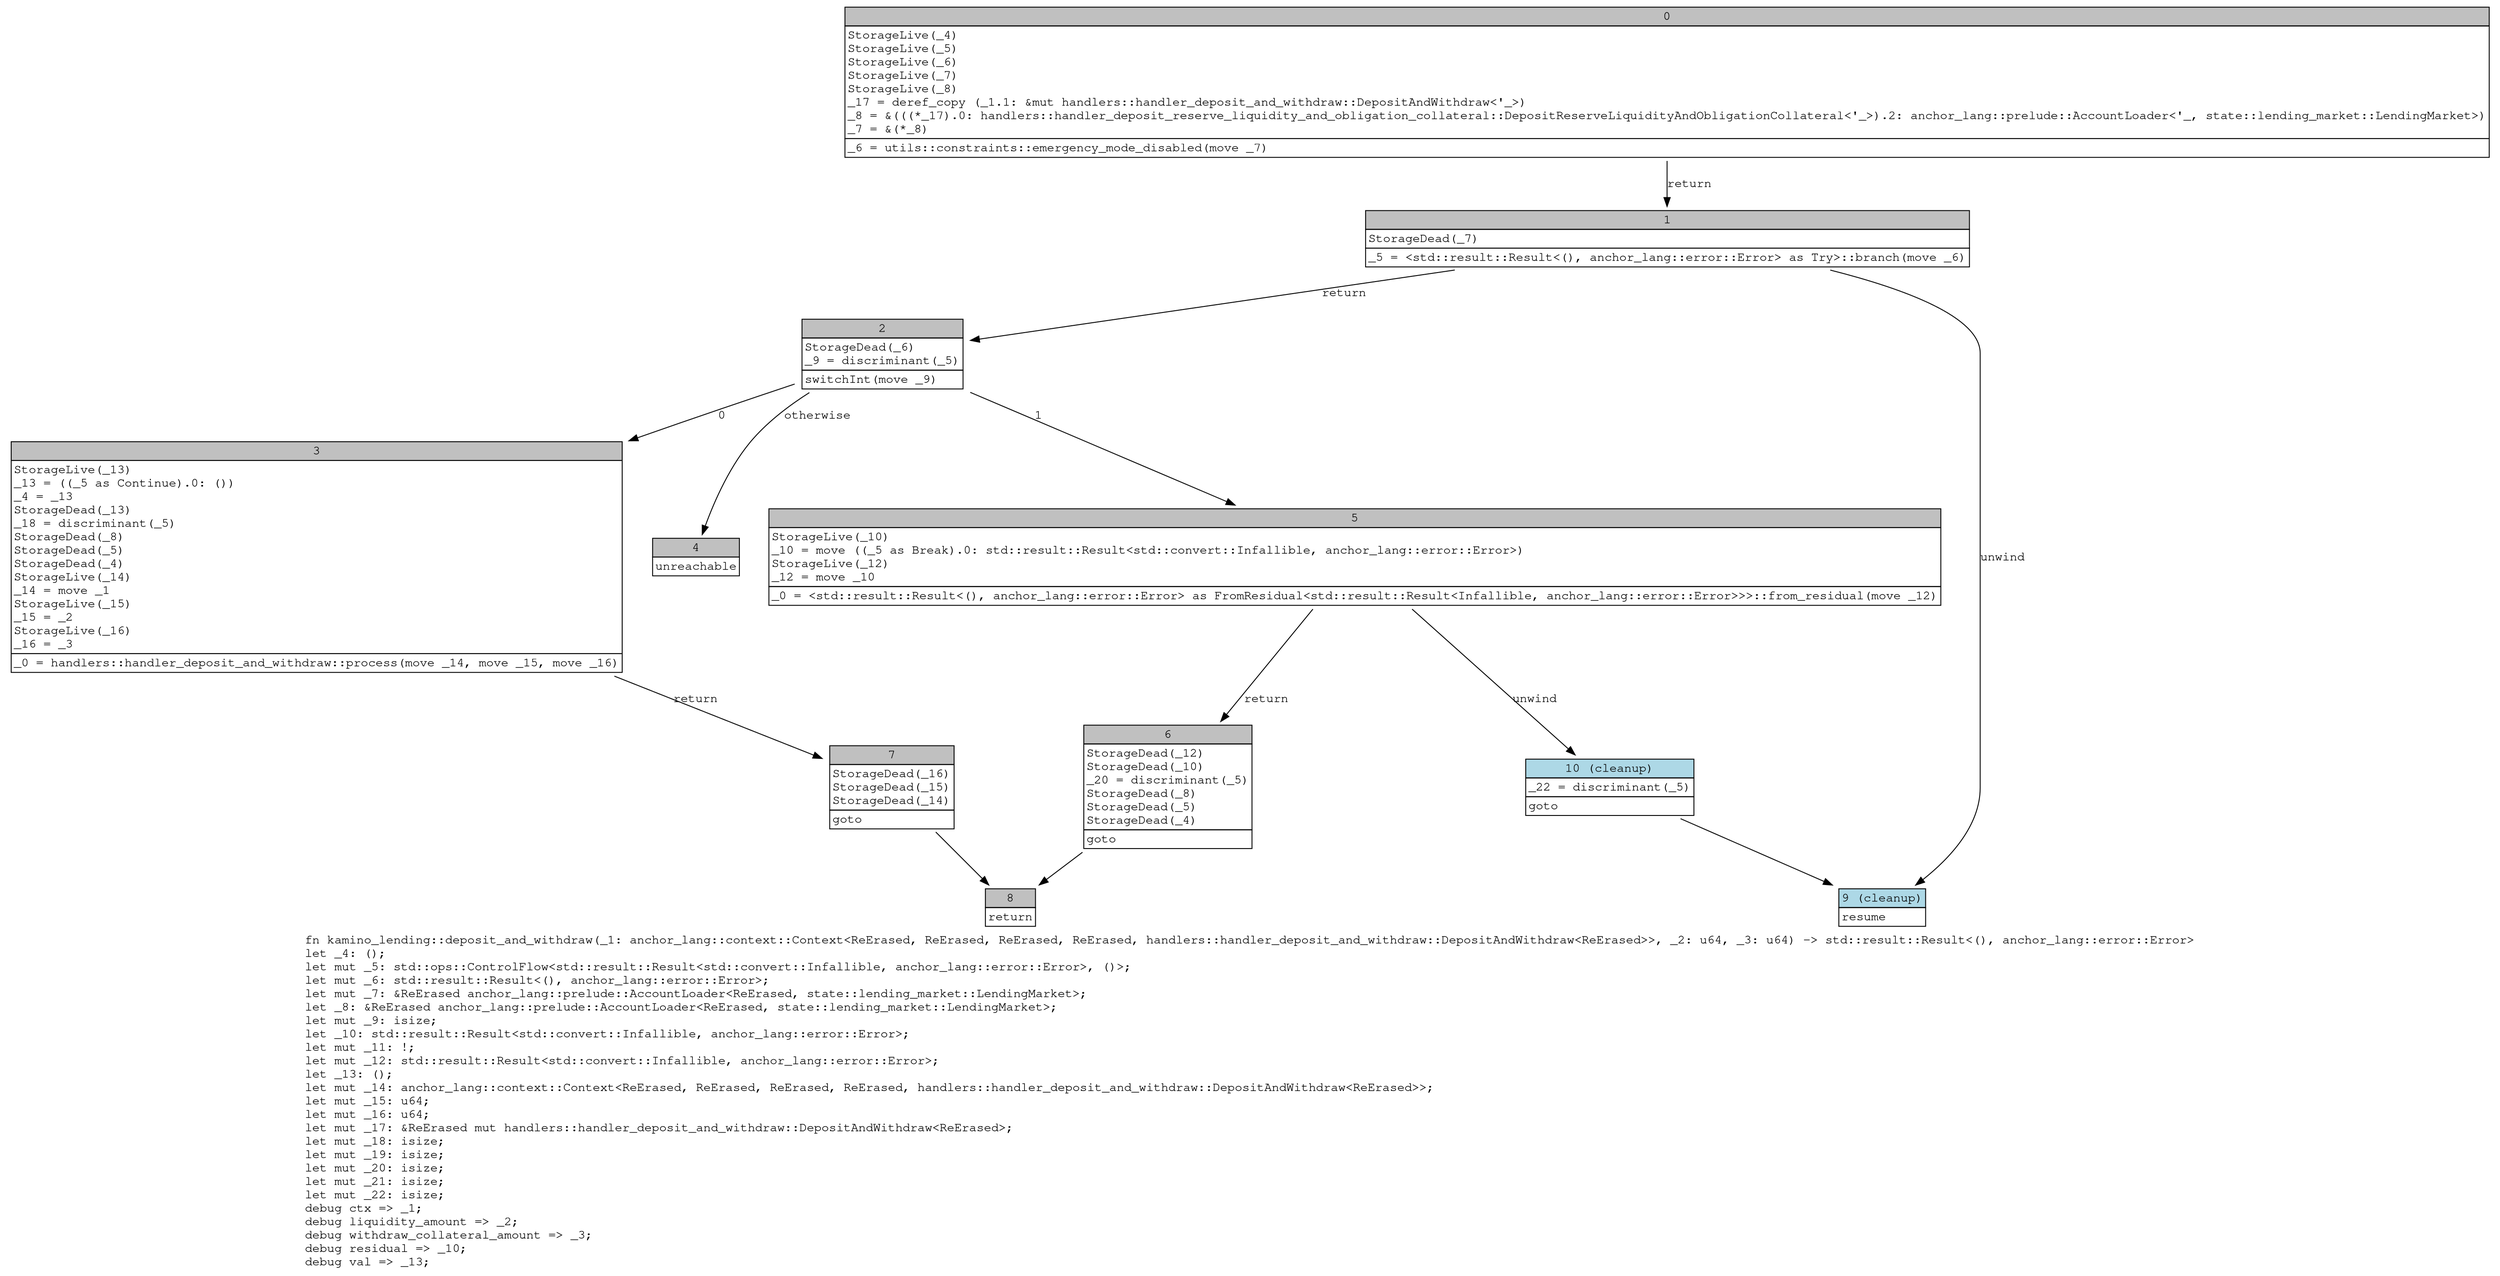 digraph Mir_0_13855 {
    graph [fontname="Courier, monospace"];
    node [fontname="Courier, monospace"];
    edge [fontname="Courier, monospace"];
    label=<fn kamino_lending::deposit_and_withdraw(_1: anchor_lang::context::Context&lt;ReErased, ReErased, ReErased, ReErased, handlers::handler_deposit_and_withdraw::DepositAndWithdraw&lt;ReErased&gt;&gt;, _2: u64, _3: u64) -&gt; std::result::Result&lt;(), anchor_lang::error::Error&gt;<br align="left"/>let _4: ();<br align="left"/>let mut _5: std::ops::ControlFlow&lt;std::result::Result&lt;std::convert::Infallible, anchor_lang::error::Error&gt;, ()&gt;;<br align="left"/>let mut _6: std::result::Result&lt;(), anchor_lang::error::Error&gt;;<br align="left"/>let mut _7: &amp;ReErased anchor_lang::prelude::AccountLoader&lt;ReErased, state::lending_market::LendingMarket&gt;;<br align="left"/>let _8: &amp;ReErased anchor_lang::prelude::AccountLoader&lt;ReErased, state::lending_market::LendingMarket&gt;;<br align="left"/>let mut _9: isize;<br align="left"/>let _10: std::result::Result&lt;std::convert::Infallible, anchor_lang::error::Error&gt;;<br align="left"/>let mut _11: !;<br align="left"/>let mut _12: std::result::Result&lt;std::convert::Infallible, anchor_lang::error::Error&gt;;<br align="left"/>let _13: ();<br align="left"/>let mut _14: anchor_lang::context::Context&lt;ReErased, ReErased, ReErased, ReErased, handlers::handler_deposit_and_withdraw::DepositAndWithdraw&lt;ReErased&gt;&gt;;<br align="left"/>let mut _15: u64;<br align="left"/>let mut _16: u64;<br align="left"/>let mut _17: &amp;ReErased mut handlers::handler_deposit_and_withdraw::DepositAndWithdraw&lt;ReErased&gt;;<br align="left"/>let mut _18: isize;<br align="left"/>let mut _19: isize;<br align="left"/>let mut _20: isize;<br align="left"/>let mut _21: isize;<br align="left"/>let mut _22: isize;<br align="left"/>debug ctx =&gt; _1;<br align="left"/>debug liquidity_amount =&gt; _2;<br align="left"/>debug withdraw_collateral_amount =&gt; _3;<br align="left"/>debug residual =&gt; _10;<br align="left"/>debug val =&gt; _13;<br align="left"/>>;
    bb0__0_13855 [shape="none", label=<<table border="0" cellborder="1" cellspacing="0"><tr><td bgcolor="gray" align="center" colspan="1">0</td></tr><tr><td align="left" balign="left">StorageLive(_4)<br/>StorageLive(_5)<br/>StorageLive(_6)<br/>StorageLive(_7)<br/>StorageLive(_8)<br/>_17 = deref_copy (_1.1: &amp;mut handlers::handler_deposit_and_withdraw::DepositAndWithdraw&lt;'_&gt;)<br/>_8 = &amp;(((*_17).0: handlers::handler_deposit_reserve_liquidity_and_obligation_collateral::DepositReserveLiquidityAndObligationCollateral&lt;'_&gt;).2: anchor_lang::prelude::AccountLoader&lt;'_, state::lending_market::LendingMarket&gt;)<br/>_7 = &amp;(*_8)<br/></td></tr><tr><td align="left">_6 = utils::constraints::emergency_mode_disabled(move _7)</td></tr></table>>];
    bb1__0_13855 [shape="none", label=<<table border="0" cellborder="1" cellspacing="0"><tr><td bgcolor="gray" align="center" colspan="1">1</td></tr><tr><td align="left" balign="left">StorageDead(_7)<br/></td></tr><tr><td align="left">_5 = &lt;std::result::Result&lt;(), anchor_lang::error::Error&gt; as Try&gt;::branch(move _6)</td></tr></table>>];
    bb2__0_13855 [shape="none", label=<<table border="0" cellborder="1" cellspacing="0"><tr><td bgcolor="gray" align="center" colspan="1">2</td></tr><tr><td align="left" balign="left">StorageDead(_6)<br/>_9 = discriminant(_5)<br/></td></tr><tr><td align="left">switchInt(move _9)</td></tr></table>>];
    bb3__0_13855 [shape="none", label=<<table border="0" cellborder="1" cellspacing="0"><tr><td bgcolor="gray" align="center" colspan="1">3</td></tr><tr><td align="left" balign="left">StorageLive(_13)<br/>_13 = ((_5 as Continue).0: ())<br/>_4 = _13<br/>StorageDead(_13)<br/>_18 = discriminant(_5)<br/>StorageDead(_8)<br/>StorageDead(_5)<br/>StorageDead(_4)<br/>StorageLive(_14)<br/>_14 = move _1<br/>StorageLive(_15)<br/>_15 = _2<br/>StorageLive(_16)<br/>_16 = _3<br/></td></tr><tr><td align="left">_0 = handlers::handler_deposit_and_withdraw::process(move _14, move _15, move _16)</td></tr></table>>];
    bb4__0_13855 [shape="none", label=<<table border="0" cellborder="1" cellspacing="0"><tr><td bgcolor="gray" align="center" colspan="1">4</td></tr><tr><td align="left">unreachable</td></tr></table>>];
    bb5__0_13855 [shape="none", label=<<table border="0" cellborder="1" cellspacing="0"><tr><td bgcolor="gray" align="center" colspan="1">5</td></tr><tr><td align="left" balign="left">StorageLive(_10)<br/>_10 = move ((_5 as Break).0: std::result::Result&lt;std::convert::Infallible, anchor_lang::error::Error&gt;)<br/>StorageLive(_12)<br/>_12 = move _10<br/></td></tr><tr><td align="left">_0 = &lt;std::result::Result&lt;(), anchor_lang::error::Error&gt; as FromResidual&lt;std::result::Result&lt;Infallible, anchor_lang::error::Error&gt;&gt;&gt;::from_residual(move _12)</td></tr></table>>];
    bb6__0_13855 [shape="none", label=<<table border="0" cellborder="1" cellspacing="0"><tr><td bgcolor="gray" align="center" colspan="1">6</td></tr><tr><td align="left" balign="left">StorageDead(_12)<br/>StorageDead(_10)<br/>_20 = discriminant(_5)<br/>StorageDead(_8)<br/>StorageDead(_5)<br/>StorageDead(_4)<br/></td></tr><tr><td align="left">goto</td></tr></table>>];
    bb7__0_13855 [shape="none", label=<<table border="0" cellborder="1" cellspacing="0"><tr><td bgcolor="gray" align="center" colspan="1">7</td></tr><tr><td align="left" balign="left">StorageDead(_16)<br/>StorageDead(_15)<br/>StorageDead(_14)<br/></td></tr><tr><td align="left">goto</td></tr></table>>];
    bb8__0_13855 [shape="none", label=<<table border="0" cellborder="1" cellspacing="0"><tr><td bgcolor="gray" align="center" colspan="1">8</td></tr><tr><td align="left">return</td></tr></table>>];
    bb9__0_13855 [shape="none", label=<<table border="0" cellborder="1" cellspacing="0"><tr><td bgcolor="lightblue" align="center" colspan="1">9 (cleanup)</td></tr><tr><td align="left">resume</td></tr></table>>];
    bb10__0_13855 [shape="none", label=<<table border="0" cellborder="1" cellspacing="0"><tr><td bgcolor="lightblue" align="center" colspan="1">10 (cleanup)</td></tr><tr><td align="left" balign="left">_22 = discriminant(_5)<br/></td></tr><tr><td align="left">goto</td></tr></table>>];
    bb0__0_13855 -> bb1__0_13855 [label="return"];
    bb1__0_13855 -> bb2__0_13855 [label="return"];
    bb1__0_13855 -> bb9__0_13855 [label="unwind"];
    bb2__0_13855 -> bb3__0_13855 [label="0"];
    bb2__0_13855 -> bb5__0_13855 [label="1"];
    bb2__0_13855 -> bb4__0_13855 [label="otherwise"];
    bb3__0_13855 -> bb7__0_13855 [label="return"];
    bb5__0_13855 -> bb6__0_13855 [label="return"];
    bb5__0_13855 -> bb10__0_13855 [label="unwind"];
    bb6__0_13855 -> bb8__0_13855 [label=""];
    bb7__0_13855 -> bb8__0_13855 [label=""];
    bb10__0_13855 -> bb9__0_13855 [label=""];
}
